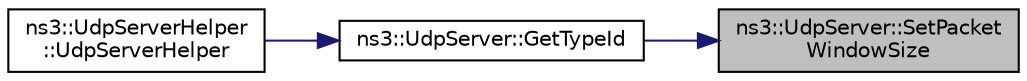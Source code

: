 digraph "ns3::UdpServer::SetPacketWindowSize"
{
 // LATEX_PDF_SIZE
  edge [fontname="Helvetica",fontsize="10",labelfontname="Helvetica",labelfontsize="10"];
  node [fontname="Helvetica",fontsize="10",shape=record];
  rankdir="RL";
  Node1 [label="ns3::UdpServer::SetPacket\lWindowSize",height=0.2,width=0.4,color="black", fillcolor="grey75", style="filled", fontcolor="black",tooltip="Set the size of the window used for checking loss."];
  Node1 -> Node2 [dir="back",color="midnightblue",fontsize="10",style="solid",fontname="Helvetica"];
  Node2 [label="ns3::UdpServer::GetTypeId",height=0.2,width=0.4,color="black", fillcolor="white", style="filled",URL="$classns3_1_1_udp_server.html#a61864021612e37496fa36d5574934ad0",tooltip="Get the type ID."];
  Node2 -> Node3 [dir="back",color="midnightblue",fontsize="10",style="solid",fontname="Helvetica"];
  Node3 [label="ns3::UdpServerHelper\l::UdpServerHelper",height=0.2,width=0.4,color="black", fillcolor="white", style="filled",URL="$classns3_1_1_udp_server_helper.html#aa6f2a10cd60a85222bfc45877a55723f",tooltip="Create UdpServerHelper which will make life easier for people trying to set up simulations with udp-c..."];
}
